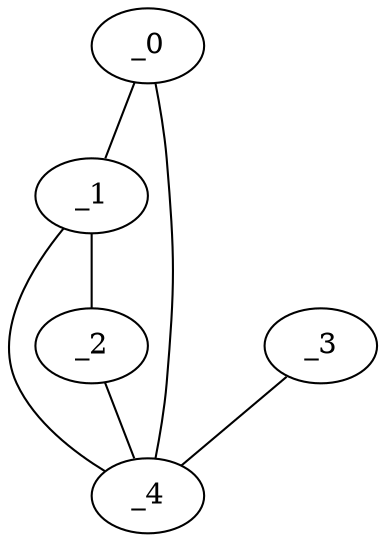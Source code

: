 graph MP1_0142 {
	_0	 [x="1.83148",
		y="2.08421"];
	_1	 [x="2.81042",
		y="3.08019"];
	_0 -- _1;
	_4	 [x="0.219081",
		y="2.88902"];
	_0 -- _4;
	_2	 [x="2.44656",
		y="0.604876"];
	_1 -- _2;
	_1 -- _4;
	_2 -- _4;
	_3	 [x="0.0705473",
		y="0.302174"];
	_3 -- _4;
}
